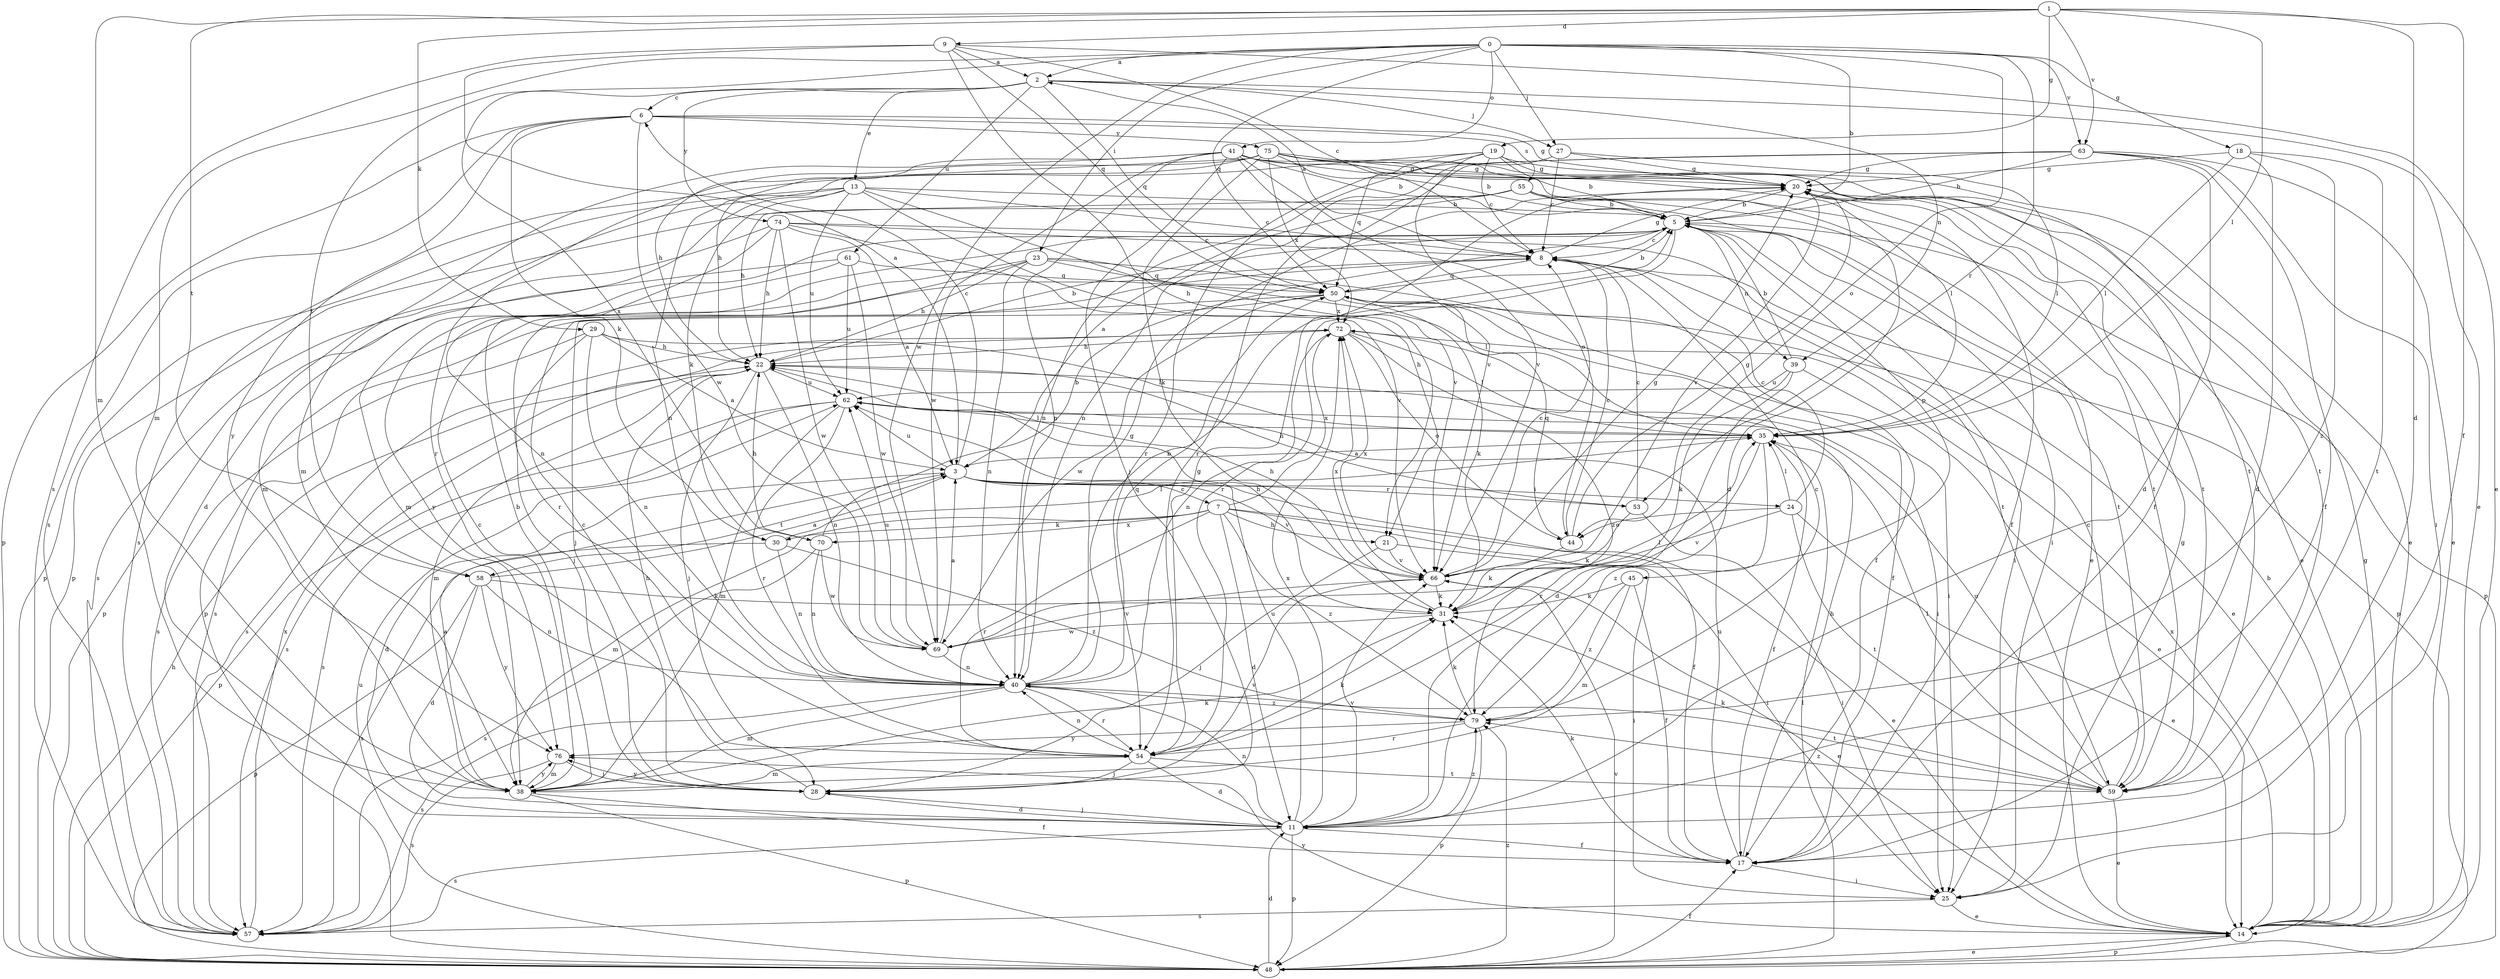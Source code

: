 strict digraph  {
0;
1;
2;
3;
5;
6;
7;
8;
9;
11;
13;
14;
17;
18;
19;
20;
21;
22;
23;
24;
25;
27;
28;
29;
30;
31;
35;
38;
39;
40;
41;
44;
45;
48;
50;
53;
54;
55;
57;
58;
59;
61;
62;
63;
66;
69;
70;
72;
74;
75;
76;
79;
0 -> 2  [label=a];
0 -> 5  [label=b];
0 -> 18  [label=g];
0 -> 23  [label=i];
0 -> 27  [label=j];
0 -> 38  [label=m];
0 -> 41  [label=o];
0 -> 44  [label=o];
0 -> 50  [label=q];
0 -> 53  [label=r];
0 -> 58  [label=t];
0 -> 63  [label=v];
0 -> 69  [label=w];
1 -> 9  [label=d];
1 -> 11  [label=d];
1 -> 17  [label=f];
1 -> 19  [label=g];
1 -> 29  [label=k];
1 -> 35  [label=l];
1 -> 38  [label=m];
1 -> 58  [label=t];
1 -> 63  [label=v];
2 -> 6  [label=c];
2 -> 13  [label=e];
2 -> 14  [label=e];
2 -> 27  [label=j];
2 -> 39  [label=n];
2 -> 50  [label=q];
2 -> 61  [label=u];
2 -> 70  [label=x];
2 -> 74  [label=y];
3 -> 6  [label=c];
3 -> 7  [label=c];
3 -> 11  [label=d];
3 -> 17  [label=f];
3 -> 24  [label=i];
3 -> 53  [label=r];
3 -> 58  [label=t];
3 -> 62  [label=u];
3 -> 66  [label=v];
5 -> 8  [label=c];
5 -> 25  [label=i];
5 -> 38  [label=m];
5 -> 39  [label=n];
5 -> 45  [label=p];
5 -> 48  [label=p];
5 -> 54  [label=r];
5 -> 59  [label=t];
6 -> 20  [label=g];
6 -> 30  [label=k];
6 -> 48  [label=p];
6 -> 55  [label=s];
6 -> 57  [label=s];
6 -> 69  [label=w];
6 -> 75  [label=y];
6 -> 76  [label=y];
7 -> 11  [label=d];
7 -> 14  [label=e];
7 -> 21  [label=h];
7 -> 25  [label=i];
7 -> 30  [label=k];
7 -> 38  [label=m];
7 -> 54  [label=r];
7 -> 70  [label=x];
7 -> 72  [label=x];
7 -> 79  [label=z];
8 -> 2  [label=a];
8 -> 20  [label=g];
8 -> 48  [label=p];
8 -> 50  [label=q];
9 -> 2  [label=a];
9 -> 3  [label=a];
9 -> 8  [label=c];
9 -> 14  [label=e];
9 -> 21  [label=h];
9 -> 50  [label=q];
9 -> 57  [label=s];
11 -> 17  [label=f];
11 -> 28  [label=j];
11 -> 40  [label=n];
11 -> 48  [label=p];
11 -> 57  [label=s];
11 -> 62  [label=u];
11 -> 66  [label=v];
11 -> 72  [label=x];
11 -> 79  [label=z];
13 -> 5  [label=b];
13 -> 8  [label=c];
13 -> 11  [label=d];
13 -> 21  [label=h];
13 -> 30  [label=k];
13 -> 38  [label=m];
13 -> 48  [label=p];
13 -> 62  [label=u];
13 -> 66  [label=v];
14 -> 5  [label=b];
14 -> 20  [label=g];
14 -> 48  [label=p];
14 -> 72  [label=x];
14 -> 76  [label=y];
17 -> 22  [label=h];
17 -> 25  [label=i];
17 -> 31  [label=k];
17 -> 62  [label=u];
18 -> 11  [label=d];
18 -> 20  [label=g];
18 -> 35  [label=l];
18 -> 59  [label=t];
18 -> 79  [label=z];
19 -> 5  [label=b];
19 -> 8  [label=c];
19 -> 14  [label=e];
19 -> 20  [label=g];
19 -> 50  [label=q];
19 -> 54  [label=r];
19 -> 57  [label=s];
19 -> 66  [label=v];
20 -> 5  [label=b];
20 -> 14  [label=e];
20 -> 17  [label=f];
20 -> 59  [label=t];
20 -> 66  [label=v];
21 -> 25  [label=i];
21 -> 28  [label=j];
21 -> 66  [label=v];
22 -> 5  [label=b];
22 -> 28  [label=j];
22 -> 38  [label=m];
22 -> 40  [label=n];
22 -> 57  [label=s];
22 -> 62  [label=u];
23 -> 17  [label=f];
23 -> 22  [label=h];
23 -> 35  [label=l];
23 -> 40  [label=n];
23 -> 48  [label=p];
23 -> 50  [label=q];
23 -> 54  [label=r];
24 -> 8  [label=c];
24 -> 14  [label=e];
24 -> 35  [label=l];
24 -> 44  [label=o];
24 -> 59  [label=t];
24 -> 66  [label=v];
25 -> 14  [label=e];
25 -> 20  [label=g];
25 -> 57  [label=s];
27 -> 8  [label=c];
27 -> 20  [label=g];
27 -> 35  [label=l];
27 -> 40  [label=n];
28 -> 8  [label=c];
28 -> 11  [label=d];
28 -> 22  [label=h];
28 -> 66  [label=v];
28 -> 76  [label=y];
29 -> 3  [label=a];
29 -> 22  [label=h];
29 -> 28  [label=j];
29 -> 35  [label=l];
29 -> 40  [label=n];
29 -> 57  [label=s];
30 -> 35  [label=l];
30 -> 40  [label=n];
30 -> 57  [label=s];
30 -> 79  [label=z];
31 -> 22  [label=h];
31 -> 69  [label=w];
31 -> 72  [label=x];
35 -> 3  [label=a];
35 -> 17  [label=f];
35 -> 54  [label=r];
35 -> 79  [label=z];
38 -> 3  [label=a];
38 -> 5  [label=b];
38 -> 8  [label=c];
38 -> 17  [label=f];
38 -> 31  [label=k];
38 -> 48  [label=p];
38 -> 76  [label=y];
39 -> 5  [label=b];
39 -> 11  [label=d];
39 -> 14  [label=e];
39 -> 31  [label=k];
39 -> 62  [label=u];
40 -> 5  [label=b];
40 -> 20  [label=g];
40 -> 38  [label=m];
40 -> 50  [label=q];
40 -> 54  [label=r];
40 -> 57  [label=s];
40 -> 59  [label=t];
40 -> 79  [label=z];
41 -> 5  [label=b];
41 -> 11  [label=d];
41 -> 20  [label=g];
41 -> 22  [label=h];
41 -> 28  [label=j];
41 -> 38  [label=m];
41 -> 40  [label=n];
41 -> 44  [label=o];
41 -> 59  [label=t];
41 -> 66  [label=v];
41 -> 69  [label=w];
44 -> 8  [label=c];
44 -> 20  [label=g];
44 -> 31  [label=k];
44 -> 50  [label=q];
45 -> 17  [label=f];
45 -> 31  [label=k];
45 -> 38  [label=m];
45 -> 79  [label=z];
48 -> 11  [label=d];
48 -> 14  [label=e];
48 -> 17  [label=f];
48 -> 22  [label=h];
48 -> 35  [label=l];
48 -> 62  [label=u];
48 -> 66  [label=v];
48 -> 79  [label=z];
50 -> 5  [label=b];
50 -> 14  [label=e];
50 -> 17  [label=f];
50 -> 25  [label=i];
50 -> 28  [label=j];
50 -> 31  [label=k];
50 -> 57  [label=s];
50 -> 69  [label=w];
50 -> 72  [label=x];
53 -> 8  [label=c];
53 -> 22  [label=h];
53 -> 25  [label=i];
53 -> 31  [label=k];
54 -> 11  [label=d];
54 -> 20  [label=g];
54 -> 28  [label=j];
54 -> 31  [label=k];
54 -> 38  [label=m];
54 -> 40  [label=n];
54 -> 59  [label=t];
55 -> 3  [label=a];
55 -> 5  [label=b];
55 -> 14  [label=e];
55 -> 22  [label=h];
55 -> 25  [label=i];
55 -> 48  [label=p];
55 -> 59  [label=t];
57 -> 72  [label=x];
58 -> 3  [label=a];
58 -> 11  [label=d];
58 -> 31  [label=k];
58 -> 40  [label=n];
58 -> 48  [label=p];
58 -> 76  [label=y];
59 -> 8  [label=c];
59 -> 14  [label=e];
59 -> 31  [label=k];
59 -> 35  [label=l];
59 -> 62  [label=u];
59 -> 79  [label=z];
61 -> 48  [label=p];
61 -> 50  [label=q];
61 -> 62  [label=u];
61 -> 69  [label=w];
61 -> 76  [label=y];
62 -> 35  [label=l];
62 -> 38  [label=m];
62 -> 48  [label=p];
62 -> 54  [label=r];
62 -> 57  [label=s];
63 -> 5  [label=b];
63 -> 11  [label=d];
63 -> 14  [label=e];
63 -> 17  [label=f];
63 -> 20  [label=g];
63 -> 25  [label=i];
63 -> 40  [label=n];
63 -> 54  [label=r];
66 -> 8  [label=c];
66 -> 14  [label=e];
66 -> 20  [label=g];
66 -> 22  [label=h];
66 -> 31  [label=k];
66 -> 72  [label=x];
69 -> 3  [label=a];
69 -> 35  [label=l];
69 -> 40  [label=n];
69 -> 62  [label=u];
69 -> 66  [label=v];
70 -> 5  [label=b];
70 -> 22  [label=h];
70 -> 40  [label=n];
70 -> 57  [label=s];
70 -> 69  [label=w];
72 -> 22  [label=h];
72 -> 25  [label=i];
72 -> 35  [label=l];
72 -> 40  [label=n];
72 -> 44  [label=o];
72 -> 57  [label=s];
72 -> 79  [label=z];
74 -> 3  [label=a];
74 -> 8  [label=c];
74 -> 22  [label=h];
74 -> 40  [label=n];
74 -> 57  [label=s];
74 -> 59  [label=t];
74 -> 66  [label=v];
74 -> 69  [label=w];
75 -> 5  [label=b];
75 -> 17  [label=f];
75 -> 20  [label=g];
75 -> 22  [label=h];
75 -> 31  [label=k];
75 -> 35  [label=l];
75 -> 40  [label=n];
75 -> 54  [label=r];
75 -> 59  [label=t];
75 -> 72  [label=x];
76 -> 28  [label=j];
76 -> 38  [label=m];
76 -> 57  [label=s];
79 -> 8  [label=c];
79 -> 31  [label=k];
79 -> 48  [label=p];
79 -> 54  [label=r];
79 -> 76  [label=y];
}
